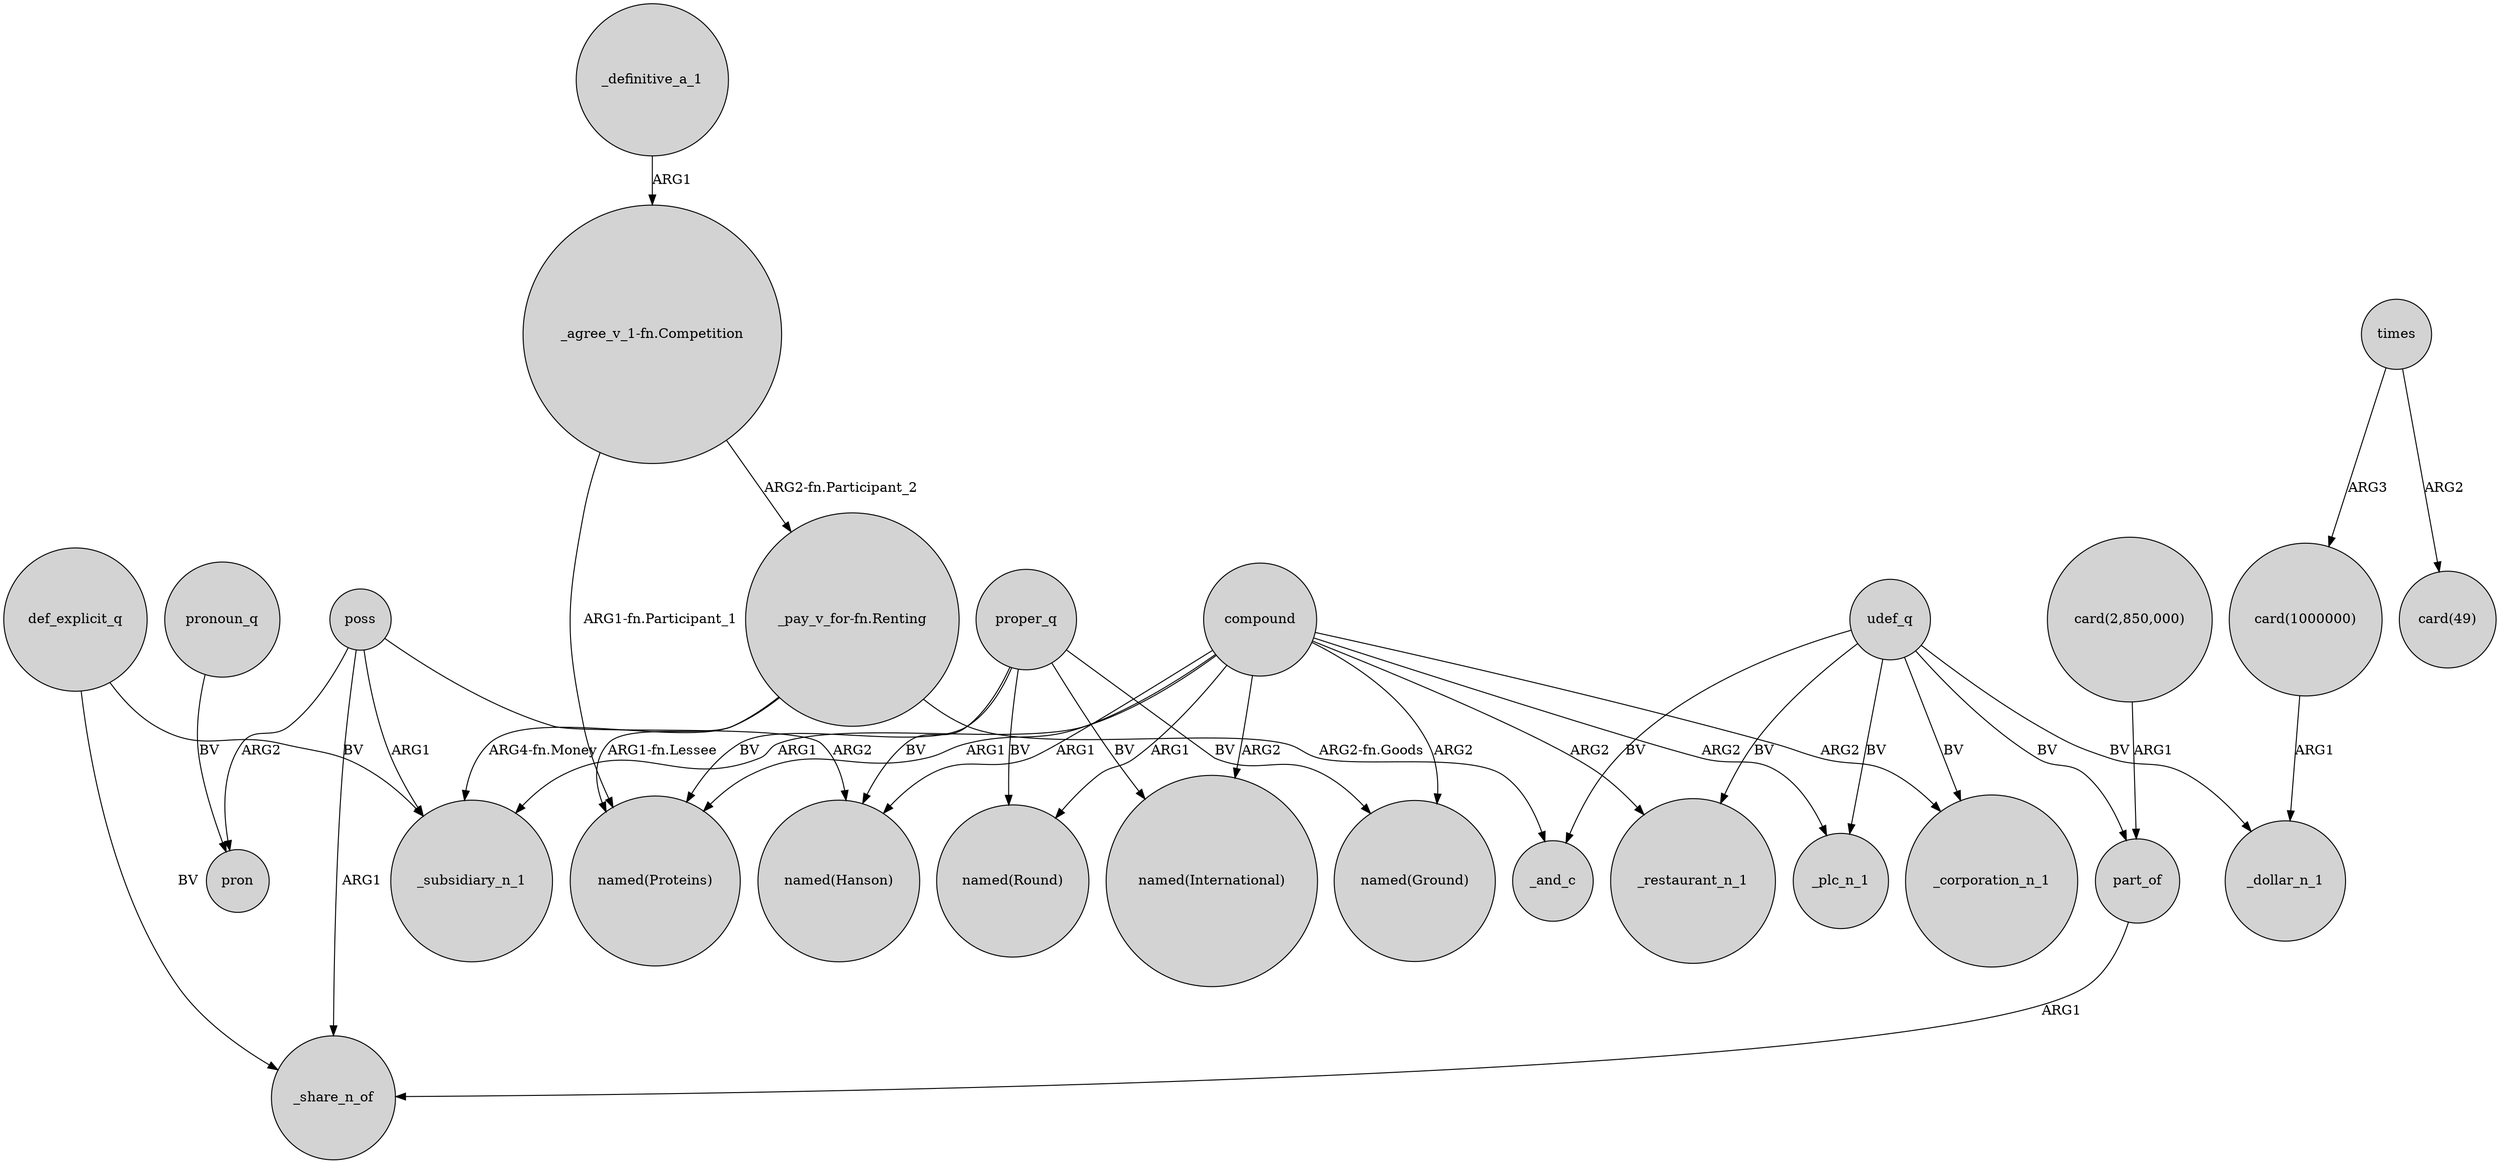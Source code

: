 digraph {
	node [shape=circle style=filled]
	compound -> _plc_n_1 [label=ARG2]
	udef_q -> part_of [label=BV]
	"_pay_v_for-fn.Renting" -> "named(Proteins)" [label="ARG1-fn.Lessee"]
	def_explicit_q -> _share_n_of [label=BV]
	times -> "card(1000000)" [label=ARG3]
	proper_q -> "named(Proteins)" [label=BV]
	udef_q -> _and_c [label=BV]
	compound -> "named(Proteins)" [label=ARG1]
	"_pay_v_for-fn.Renting" -> _subsidiary_n_1 [label="ARG4-fn.Money"]
	"_agree_v_1-fn.Competition" -> "named(Proteins)" [label="ARG1-fn.Participant_1"]
	compound -> "named(Hanson)" [label=ARG1]
	pronoun_q -> pron [label=BV]
	poss -> pron [label=ARG2]
	compound -> "named(Round)" [label=ARG1]
	udef_q -> _restaurant_n_1 [label=BV]
	poss -> "named(Hanson)" [label=ARG2]
	"_agree_v_1-fn.Competition" -> "_pay_v_for-fn.Renting" [label="ARG2-fn.Participant_2"]
	proper_q -> "named(International)" [label=BV]
	proper_q -> "named(Round)" [label=BV]
	poss -> _share_n_of [label=ARG1]
	udef_q -> _dollar_n_1 [label=BV]
	"card(1000000)" -> _dollar_n_1 [label=ARG1]
	def_explicit_q -> _subsidiary_n_1 [label=BV]
	times -> "card(49)" [label=ARG2]
	proper_q -> "named(Hanson)" [label=BV]
	_definitive_a_1 -> "_agree_v_1-fn.Competition" [label=ARG1]
	poss -> _subsidiary_n_1 [label=ARG1]
	compound -> _corporation_n_1 [label=ARG2]
	udef_q -> _corporation_n_1 [label=BV]
	"_pay_v_for-fn.Renting" -> _and_c [label="ARG2-fn.Goods"]
	compound -> "named(Ground)" [label=ARG2]
	compound -> _restaurant_n_1 [label=ARG2]
	compound -> _subsidiary_n_1 [label=ARG1]
	udef_q -> _plc_n_1 [label=BV]
	proper_q -> "named(Ground)" [label=BV]
	"card(2,850,000)" -> part_of [label=ARG1]
	part_of -> _share_n_of [label=ARG1]
	compound -> "named(International)" [label=ARG2]
}
